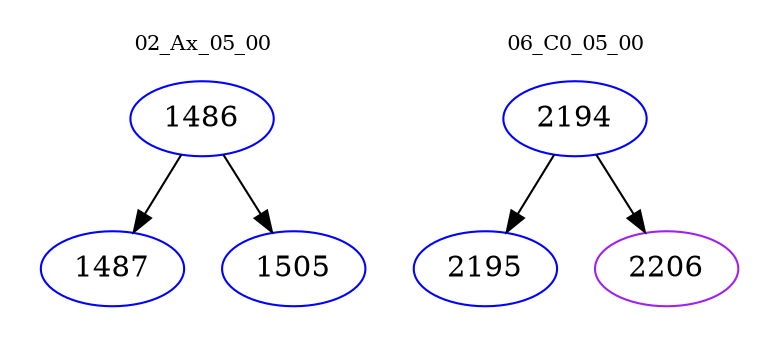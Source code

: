 digraph{
subgraph cluster_0 {
color = white
label = "02_Ax_05_00";
fontsize=10;
T0_1486 [label="1486", color="blue"]
T0_1486 -> T0_1487 [color="black"]
T0_1487 [label="1487", color="blue"]
T0_1486 -> T0_1505 [color="black"]
T0_1505 [label="1505", color="blue"]
}
subgraph cluster_1 {
color = white
label = "06_C0_05_00";
fontsize=10;
T1_2194 [label="2194", color="blue"]
T1_2194 -> T1_2195 [color="black"]
T1_2195 [label="2195", color="blue"]
T1_2194 -> T1_2206 [color="black"]
T1_2206 [label="2206", color="purple"]
}
}
